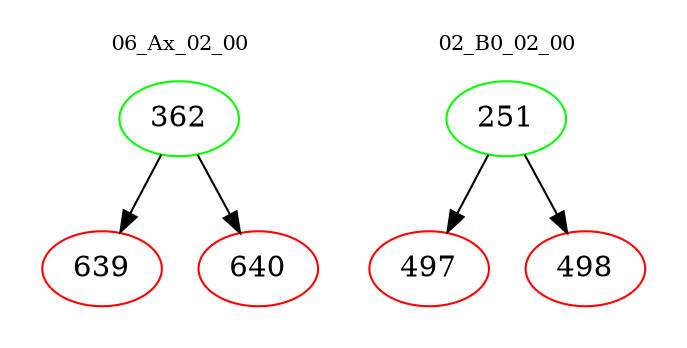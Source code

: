 digraph{
subgraph cluster_0 {
color = white
label = "06_Ax_02_00";
fontsize=10;
T0_362 [label="362", color="green"]
T0_362 -> T0_639 [color="black"]
T0_639 [label="639", color="red"]
T0_362 -> T0_640 [color="black"]
T0_640 [label="640", color="red"]
}
subgraph cluster_1 {
color = white
label = "02_B0_02_00";
fontsize=10;
T1_251 [label="251", color="green"]
T1_251 -> T1_497 [color="black"]
T1_497 [label="497", color="red"]
T1_251 -> T1_498 [color="black"]
T1_498 [label="498", color="red"]
}
}

